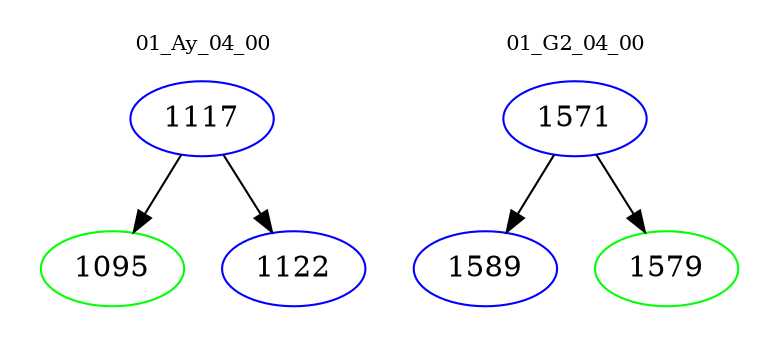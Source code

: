digraph{
subgraph cluster_0 {
color = white
label = "01_Ay_04_00";
fontsize=10;
T0_1117 [label="1117", color="blue"]
T0_1117 -> T0_1095 [color="black"]
T0_1095 [label="1095", color="green"]
T0_1117 -> T0_1122 [color="black"]
T0_1122 [label="1122", color="blue"]
}
subgraph cluster_1 {
color = white
label = "01_G2_04_00";
fontsize=10;
T1_1571 [label="1571", color="blue"]
T1_1571 -> T1_1589 [color="black"]
T1_1589 [label="1589", color="blue"]
T1_1571 -> T1_1579 [color="black"]
T1_1579 [label="1579", color="green"]
}
}
